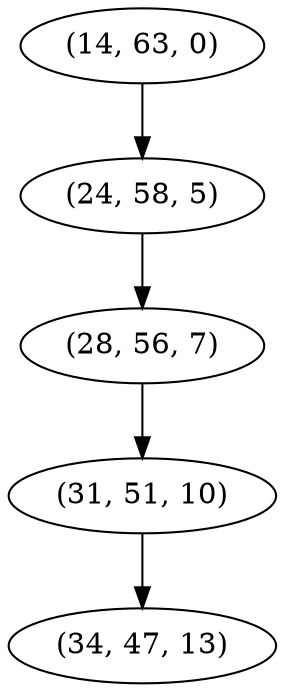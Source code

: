 digraph tree {
    "(14, 63, 0)";
    "(24, 58, 5)";
    "(28, 56, 7)";
    "(31, 51, 10)";
    "(34, 47, 13)";
    "(14, 63, 0)" -> "(24, 58, 5)";
    "(24, 58, 5)" -> "(28, 56, 7)";
    "(28, 56, 7)" -> "(31, 51, 10)";
    "(31, 51, 10)" -> "(34, 47, 13)";
}
